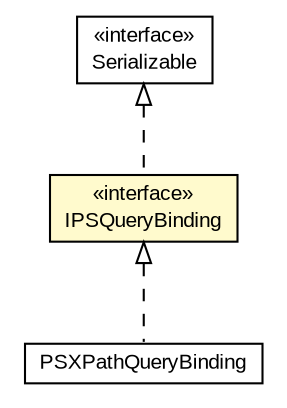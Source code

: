 #!/usr/local/bin/dot
#
# Class diagram 
# Generated by UMLGraph version 5.1 (http://www.umlgraph.org/)
#

digraph G {
	edge [fontname="arial",fontsize=10,labelfontname="arial",labelfontsize=10];
	node [fontname="arial",fontsize=10,shape=plaintext];
	nodesep=0.25;
	ranksep=0.5;
	// com.helger.schematron.pure.binding.IPSQueryBinding
	c3271 [label=<<table title="com.helger.schematron.pure.binding.IPSQueryBinding" border="0" cellborder="1" cellspacing="0" cellpadding="2" port="p" bgcolor="lemonChiffon" href="./IPSQueryBinding.html">
		<tr><td><table border="0" cellspacing="0" cellpadding="1">
<tr><td align="center" balign="center"> &#171;interface&#187; </td></tr>
<tr><td align="center" balign="center"> IPSQueryBinding </td></tr>
		</table></td></tr>
		</table>>, fontname="arial", fontcolor="black", fontsize=10.0];
	// com.helger.schematron.pure.binding.xpath.PSXPathQueryBinding
	c3273 [label=<<table title="com.helger.schematron.pure.binding.xpath.PSXPathQueryBinding" border="0" cellborder="1" cellspacing="0" cellpadding="2" port="p" href="./xpath/PSXPathQueryBinding.html">
		<tr><td><table border="0" cellspacing="0" cellpadding="1">
<tr><td align="center" balign="center"> PSXPathQueryBinding </td></tr>
		</table></td></tr>
		</table>>, fontname="arial", fontcolor="black", fontsize=10.0];
	//com.helger.schematron.pure.binding.IPSQueryBinding implements java.io.Serializable
	c3373:p -> c3271:p [dir=back,arrowtail=empty,style=dashed];
	//com.helger.schematron.pure.binding.xpath.PSXPathQueryBinding implements com.helger.schematron.pure.binding.IPSQueryBinding
	c3271:p -> c3273:p [dir=back,arrowtail=empty,style=dashed];
	// java.io.Serializable
	c3373 [label=<<table title="java.io.Serializable" border="0" cellborder="1" cellspacing="0" cellpadding="2" port="p" href="http://download.oracle.com/javase/6/docs/api/java/io/Serializable.html">
		<tr><td><table border="0" cellspacing="0" cellpadding="1">
<tr><td align="center" balign="center"> &#171;interface&#187; </td></tr>
<tr><td align="center" balign="center"> Serializable </td></tr>
		</table></td></tr>
		</table>>, fontname="arial", fontcolor="black", fontsize=10.0];
}

